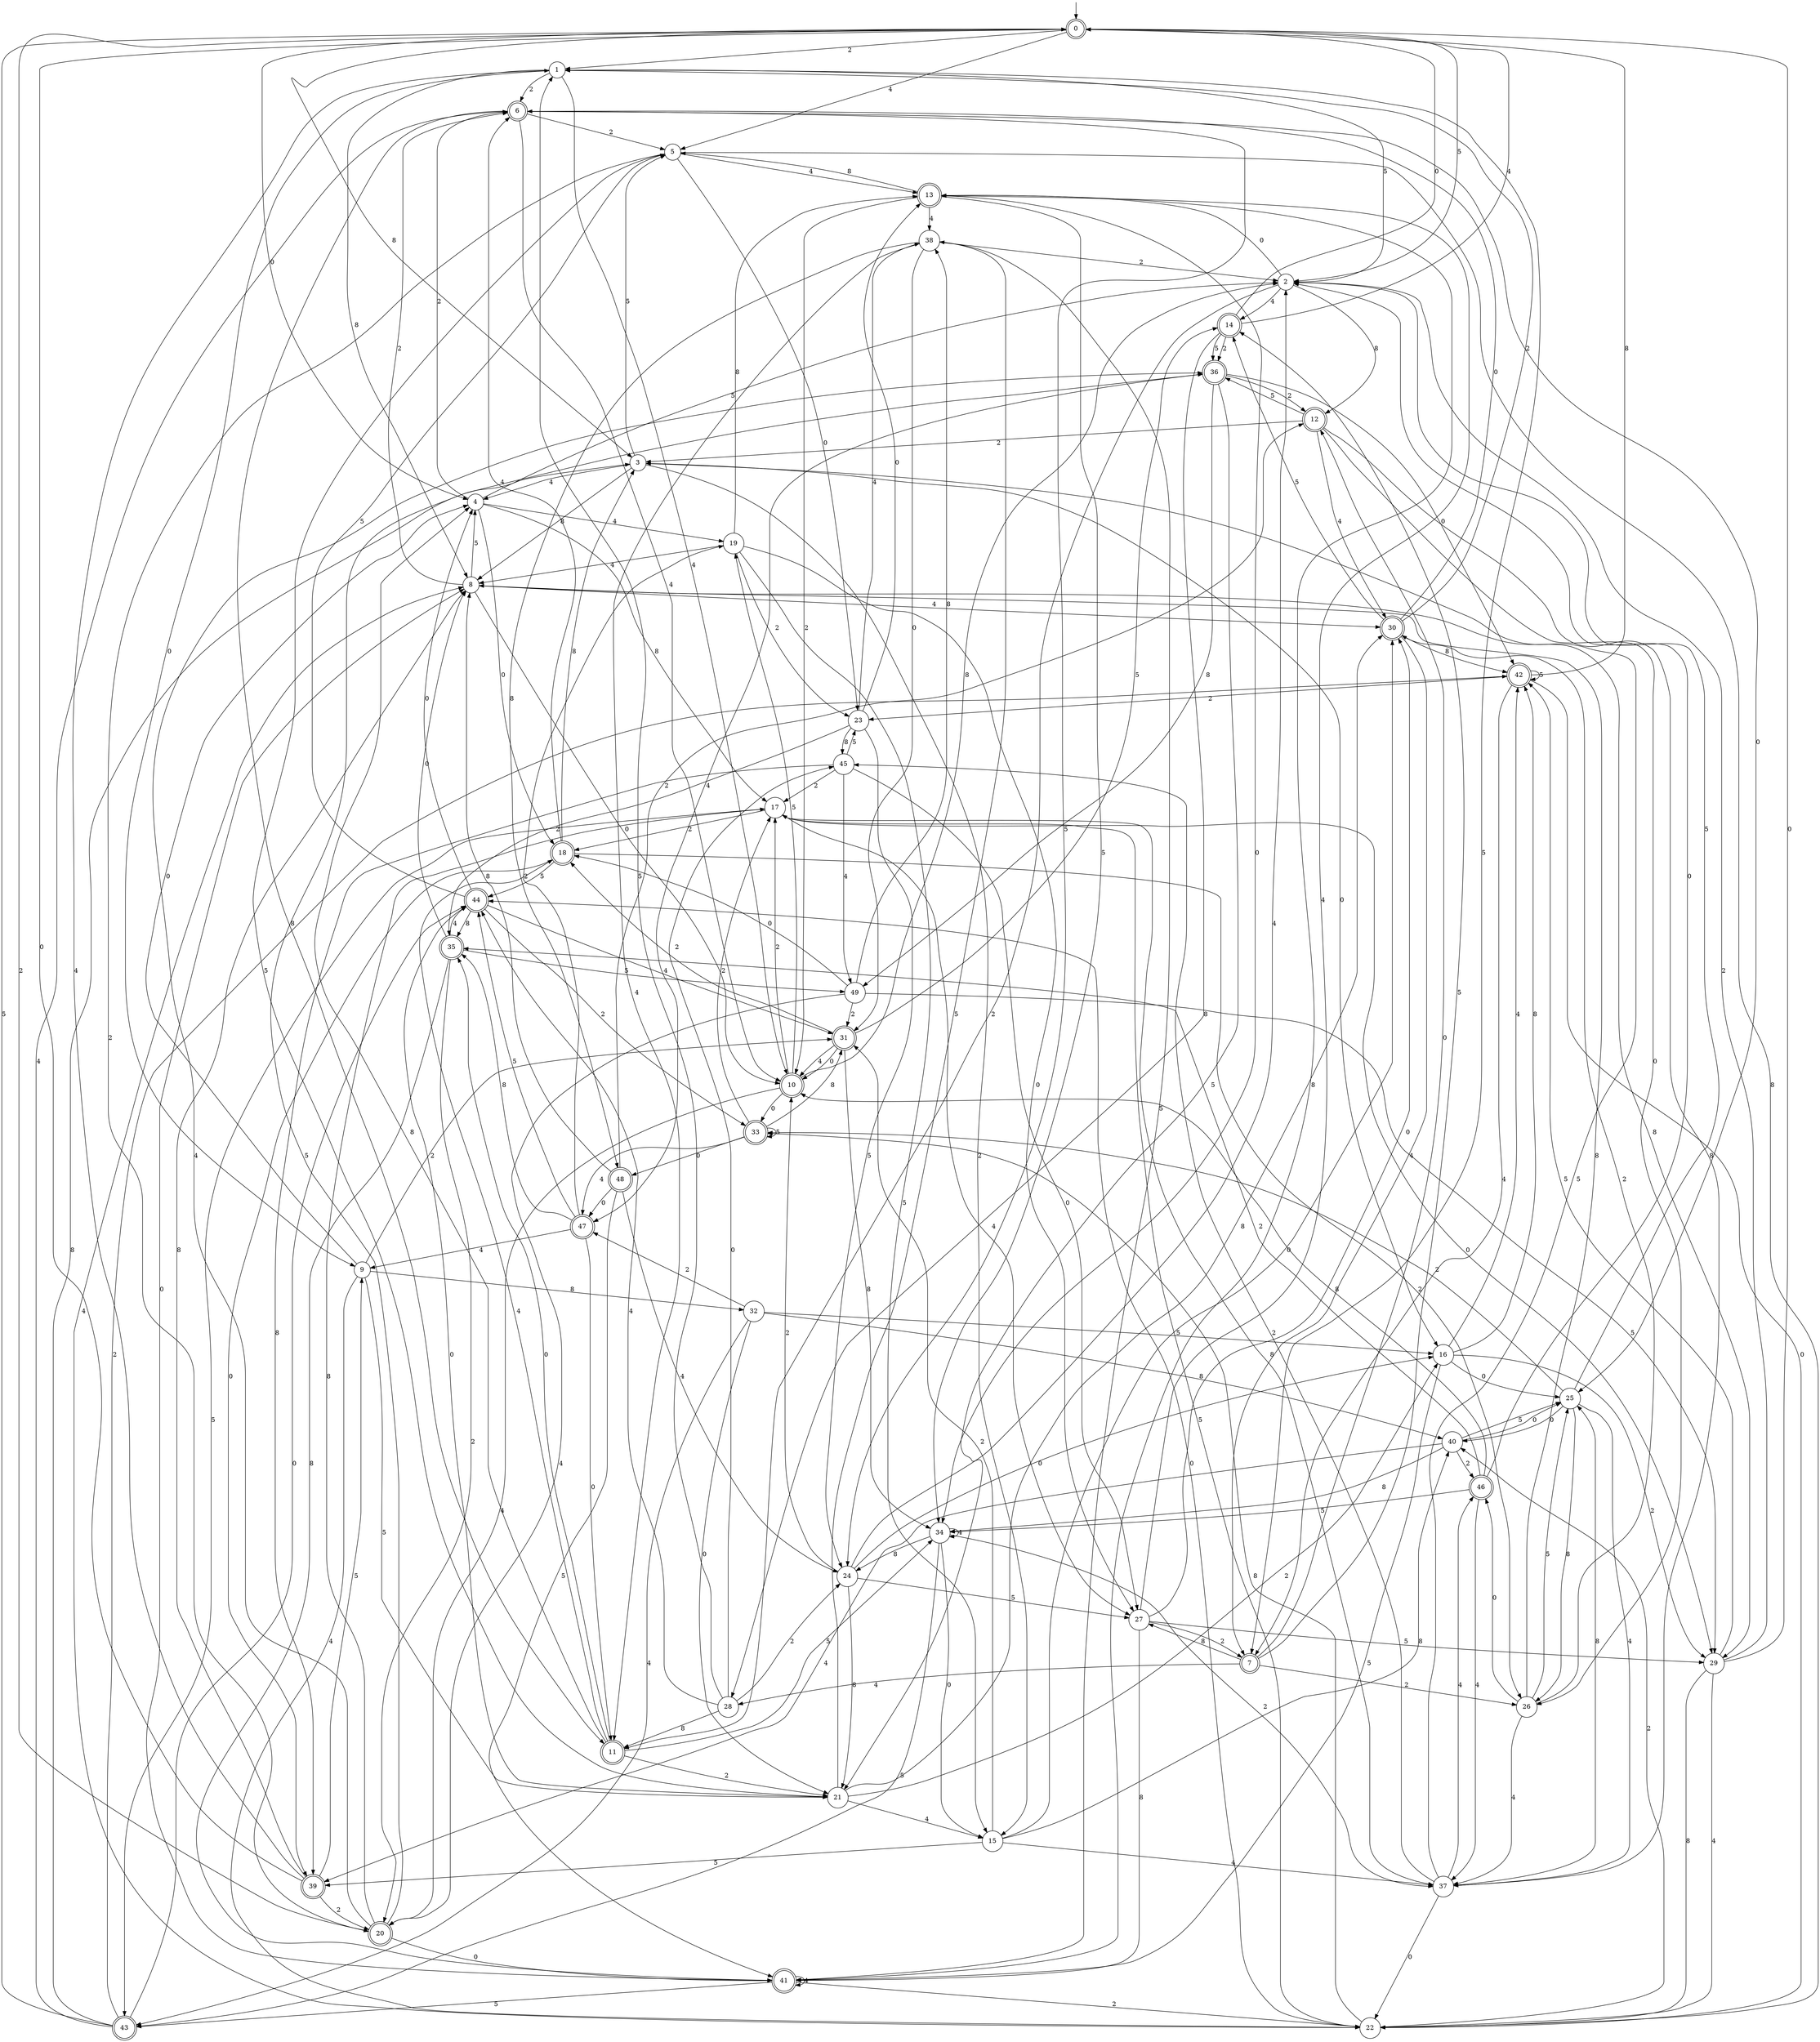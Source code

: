 digraph g {

	s0 [shape="doublecircle" label="0"];
	s1 [shape="circle" label="1"];
	s2 [shape="circle" label="2"];
	s3 [shape="circle" label="3"];
	s4 [shape="circle" label="4"];
	s5 [shape="circle" label="5"];
	s6 [shape="doublecircle" label="6"];
	s7 [shape="doublecircle" label="7"];
	s8 [shape="circle" label="8"];
	s9 [shape="circle" label="9"];
	s10 [shape="doublecircle" label="10"];
	s11 [shape="doublecircle" label="11"];
	s12 [shape="doublecircle" label="12"];
	s13 [shape="doublecircle" label="13"];
	s14 [shape="doublecircle" label="14"];
	s15 [shape="circle" label="15"];
	s16 [shape="circle" label="16"];
	s17 [shape="circle" label="17"];
	s18 [shape="doublecircle" label="18"];
	s19 [shape="circle" label="19"];
	s20 [shape="doublecircle" label="20"];
	s21 [shape="circle" label="21"];
	s22 [shape="circle" label="22"];
	s23 [shape="circle" label="23"];
	s24 [shape="circle" label="24"];
	s25 [shape="circle" label="25"];
	s26 [shape="circle" label="26"];
	s27 [shape="circle" label="27"];
	s28 [shape="circle" label="28"];
	s29 [shape="circle" label="29"];
	s30 [shape="doublecircle" label="30"];
	s31 [shape="doublecircle" label="31"];
	s32 [shape="circle" label="32"];
	s33 [shape="doublecircle" label="33"];
	s34 [shape="circle" label="34"];
	s35 [shape="doublecircle" label="35"];
	s36 [shape="doublecircle" label="36"];
	s37 [shape="circle" label="37"];
	s38 [shape="circle" label="38"];
	s39 [shape="doublecircle" label="39"];
	s40 [shape="circle" label="40"];
	s41 [shape="doublecircle" label="41"];
	s42 [shape="doublecircle" label="42"];
	s43 [shape="doublecircle" label="43"];
	s44 [shape="doublecircle" label="44"];
	s45 [shape="circle" label="45"];
	s46 [shape="doublecircle" label="46"];
	s47 [shape="doublecircle" label="47"];
	s48 [shape="doublecircle" label="48"];
	s49 [shape="circle" label="49"];
	s0 -> s1 [label="2"];
	s0 -> s2 [label="5"];
	s0 -> s3 [label="8"];
	s0 -> s4 [label="0"];
	s0 -> s5 [label="4"];
	s1 -> s6 [label="2"];
	s1 -> s7 [label="5"];
	s1 -> s8 [label="8"];
	s1 -> s9 [label="0"];
	s1 -> s10 [label="4"];
	s2 -> s11 [label="2"];
	s2 -> s1 [label="5"];
	s2 -> s12 [label="8"];
	s2 -> s13 [label="0"];
	s2 -> s14 [label="4"];
	s3 -> s15 [label="2"];
	s3 -> s5 [label="5"];
	s3 -> s8 [label="8"];
	s3 -> s16 [label="0"];
	s3 -> s4 [label="4"];
	s4 -> s6 [label="2"];
	s4 -> s2 [label="5"];
	s4 -> s17 [label="8"];
	s4 -> s18 [label="0"];
	s4 -> s19 [label="4"];
	s5 -> s20 [label="2"];
	s5 -> s21 [label="5"];
	s5 -> s22 [label="8"];
	s5 -> s23 [label="0"];
	s5 -> s13 [label="4"];
	s6 -> s5 [label="2"];
	s6 -> s24 [label="5"];
	s6 -> s11 [label="8"];
	s6 -> s25 [label="0"];
	s6 -> s10 [label="4"];
	s7 -> s26 [label="2"];
	s7 -> s14 [label="5"];
	s7 -> s27 [label="8"];
	s7 -> s12 [label="0"];
	s7 -> s28 [label="4"];
	s8 -> s6 [label="2"];
	s8 -> s4 [label="5"];
	s8 -> s29 [label="8"];
	s8 -> s10 [label="0"];
	s8 -> s30 [label="4"];
	s9 -> s31 [label="2"];
	s9 -> s21 [label="5"];
	s9 -> s32 [label="8"];
	s9 -> s4 [label="0"];
	s9 -> s22 [label="4"];
	s10 -> s17 [label="2"];
	s10 -> s19 [label="5"];
	s10 -> s2 [label="8"];
	s10 -> s33 [label="0"];
	s10 -> s20 [label="4"];
	s11 -> s21 [label="2"];
	s11 -> s34 [label="5"];
	s11 -> s4 [label="8"];
	s11 -> s35 [label="0"];
	s11 -> s18 [label="4"];
	s12 -> s3 [label="2"];
	s12 -> s36 [label="5"];
	s12 -> s37 [label="8"];
	s12 -> s26 [label="0"];
	s12 -> s30 [label="4"];
	s13 -> s10 [label="2"];
	s13 -> s34 [label="5"];
	s13 -> s5 [label="8"];
	s13 -> s34 [label="0"];
	s13 -> s38 [label="4"];
	s14 -> s36 [label="2"];
	s14 -> s36 [label="5"];
	s14 -> s28 [label="8"];
	s14 -> s0 [label="0"];
	s14 -> s0 [label="4"];
	s15 -> s31 [label="2"];
	s15 -> s39 [label="5"];
	s15 -> s40 [label="8"];
	s15 -> s30 [label="0"];
	s15 -> s37 [label="4"];
	s16 -> s29 [label="2"];
	s16 -> s41 [label="5"];
	s16 -> s42 [label="8"];
	s16 -> s25 [label="0"];
	s16 -> s42 [label="4"];
	s17 -> s18 [label="2"];
	s17 -> s43 [label="5"];
	s17 -> s37 [label="8"];
	s17 -> s29 [label="0"];
	s17 -> s27 [label="4"];
	s18 -> s26 [label="2"];
	s18 -> s44 [label="5"];
	s18 -> s3 [label="8"];
	s18 -> s39 [label="0"];
	s18 -> s6 [label="4"];
	s19 -> s23 [label="2"];
	s19 -> s15 [label="5"];
	s19 -> s13 [label="8"];
	s19 -> s27 [label="0"];
	s19 -> s8 [label="4"];
	s20 -> s0 [label="2"];
	s20 -> s36 [label="5"];
	s20 -> s17 [label="8"];
	s20 -> s41 [label="0"];
	s20 -> s36 [label="4"];
	s21 -> s16 [label="2"];
	s21 -> s38 [label="5"];
	s21 -> s30 [label="8"];
	s21 -> s44 [label="0"];
	s21 -> s15 [label="4"];
	s22 -> s40 [label="2"];
	s22 -> s17 [label="5"];
	s22 -> s33 [label="8"];
	s22 -> s44 [label="0"];
	s22 -> s8 [label="4"];
	s23 -> s35 [label="2"];
	s23 -> s24 [label="5"];
	s23 -> s45 [label="8"];
	s23 -> s13 [label="0"];
	s23 -> s38 [label="4"];
	s24 -> s10 [label="2"];
	s24 -> s27 [label="5"];
	s24 -> s21 [label="8"];
	s24 -> s16 [label="0"];
	s24 -> s2 [label="4"];
	s25 -> s33 [label="2"];
	s25 -> s2 [label="5"];
	s25 -> s26 [label="8"];
	s25 -> s40 [label="0"];
	s25 -> s37 [label="4"];
	s26 -> s30 [label="2"];
	s26 -> s25 [label="5"];
	s26 -> s8 [label="8"];
	s26 -> s46 [label="0"];
	s26 -> s37 [label="4"];
	s27 -> s7 [label="2"];
	s27 -> s29 [label="5"];
	s27 -> s41 [label="8"];
	s27 -> s30 [label="0"];
	s27 -> s13 [label="4"];
	s28 -> s24 [label="2"];
	s28 -> s1 [label="5"];
	s28 -> s11 [label="8"];
	s28 -> s45 [label="0"];
	s28 -> s44 [label="4"];
	s29 -> s2 [label="2"];
	s29 -> s42 [label="5"];
	s29 -> s22 [label="8"];
	s29 -> s0 [label="0"];
	s29 -> s22 [label="4"];
	s30 -> s1 [label="2"];
	s30 -> s14 [label="5"];
	s30 -> s42 [label="8"];
	s30 -> s6 [label="0"];
	s30 -> s7 [label="4"];
	s31 -> s18 [label="2"];
	s31 -> s14 [label="5"];
	s31 -> s34 [label="8"];
	s31 -> s10 [label="0"];
	s31 -> s10 [label="4"];
	s32 -> s47 [label="2"];
	s32 -> s16 [label="5"];
	s32 -> s40 [label="8"];
	s32 -> s21 [label="0"];
	s32 -> s43 [label="4"];
	s33 -> s17 [label="2"];
	s33 -> s33 [label="5"];
	s33 -> s31 [label="8"];
	s33 -> s48 [label="0"];
	s33 -> s47 [label="4"];
	s34 -> s37 [label="2"];
	s34 -> s43 [label="5"];
	s34 -> s24 [label="8"];
	s34 -> s15 [label="0"];
	s34 -> s34 [label="4"];
	s35 -> s20 [label="2"];
	s35 -> s49 [label="5"];
	s35 -> s41 [label="8"];
	s35 -> s8 [label="0"];
	s35 -> s44 [label="4"];
	s36 -> s12 [label="2"];
	s36 -> s21 [label="5"];
	s36 -> s49 [label="8"];
	s36 -> s42 [label="0"];
	s36 -> s47 [label="4"];
	s37 -> s45 [label="2"];
	s37 -> s3 [label="5"];
	s37 -> s25 [label="8"];
	s37 -> s22 [label="0"];
	s37 -> s46 [label="4"];
	s38 -> s2 [label="2"];
	s38 -> s41 [label="5"];
	s38 -> s48 [label="8"];
	s38 -> s31 [label="0"];
	s38 -> s11 [label="4"];
	s39 -> s20 [label="2"];
	s39 -> s9 [label="5"];
	s39 -> s8 [label="8"];
	s39 -> s0 [label="0"];
	s39 -> s1 [label="4"];
	s40 -> s46 [label="2"];
	s40 -> s25 [label="5"];
	s40 -> s34 [label="8"];
	s40 -> s25 [label="0"];
	s40 -> s39 [label="4"];
	s41 -> s22 [label="2"];
	s41 -> s43 [label="5"];
	s41 -> s13 [label="8"];
	s41 -> s8 [label="0"];
	s41 -> s41 [label="4"];
	s42 -> s23 [label="2"];
	s42 -> s42 [label="5"];
	s42 -> s0 [label="8"];
	s42 -> s22 [label="0"];
	s42 -> s7 [label="4"];
	s43 -> s42 [label="2"];
	s43 -> s0 [label="5"];
	s43 -> s3 [label="8"];
	s43 -> s44 [label="0"];
	s43 -> s6 [label="4"];
	s44 -> s33 [label="2"];
	s44 -> s5 [label="5"];
	s44 -> s35 [label="8"];
	s44 -> s4 [label="0"];
	s44 -> s31 [label="4"];
	s45 -> s17 [label="2"];
	s45 -> s23 [label="5"];
	s45 -> s39 [label="8"];
	s45 -> s27 [label="0"];
	s45 -> s49 [label="4"];
	s46 -> s35 [label="2"];
	s46 -> s34 [label="5"];
	s46 -> s10 [label="8"];
	s46 -> s2 [label="0"];
	s46 -> s37 [label="4"];
	s47 -> s19 [label="2"];
	s47 -> s44 [label="5"];
	s47 -> s35 [label="8"];
	s47 -> s11 [label="0"];
	s47 -> s9 [label="4"];
	s48 -> s12 [label="2"];
	s48 -> s41 [label="5"];
	s48 -> s8 [label="8"];
	s48 -> s47 [label="0"];
	s48 -> s24 [label="4"];
	s49 -> s31 [label="2"];
	s49 -> s29 [label="5"];
	s49 -> s38 [label="8"];
	s49 -> s18 [label="0"];
	s49 -> s20 [label="4"];

__start0 [label="" shape="none" width="0" height="0"];
__start0 -> s0;

}
